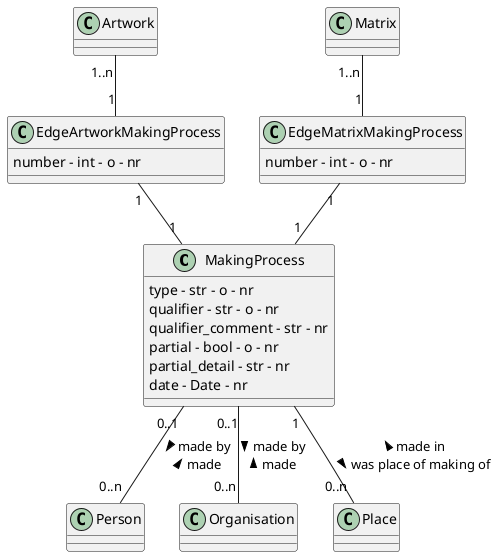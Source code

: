 @startuml
class MakingProcess
MakingProcess : type - str - o - nr
MakingProcess : qualifier - str - o - nr
MakingProcess : qualifier_comment - str - nr
MakingProcess : partial - bool - o - nr
MakingProcess : partial_detail - str - nr
MakingProcess : date - Date - nr

class Person

class Organisation

class Place

class Artwork

class Matrix

class EdgeArtworkMakingProcess
EdgeArtworkMakingProcess : number - int - o - nr

class EdgeMatrixMakingProcess
EdgeMatrixMakingProcess : number - int - o - nr


Matrix "1..n" -- "1" EdgeMatrixMakingProcess
EdgeMatrixMakingProcess "1" -- "1" MakingProcess

Artwork "1..n" -- "1" EdgeArtworkMakingProcess
EdgeArtworkMakingProcess "1" -- "1" MakingProcess

MakingProcess "0..1" -- "0..n" Person : > made by \n  made <

MakingProcess "0..1" -- "0..n" Organisation : > made by \n  made <

MakingProcess "1" -- "0..n" Place  : < made in \n was place of making of >

@enduml

